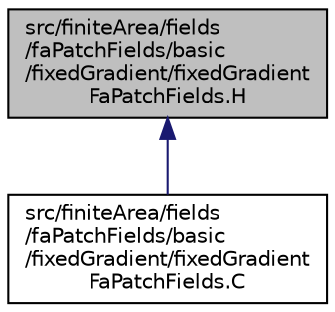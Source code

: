 digraph "src/finiteArea/fields/faPatchFields/basic/fixedGradient/fixedGradientFaPatchFields.H"
{
  bgcolor="transparent";
  edge [fontname="Helvetica",fontsize="10",labelfontname="Helvetica",labelfontsize="10"];
  node [fontname="Helvetica",fontsize="10",shape=record];
  Node1 [label="src/finiteArea/fields\l/faPatchFields/basic\l/fixedGradient/fixedGradient\lFaPatchFields.H",height=0.2,width=0.4,color="black", fillcolor="grey75", style="filled" fontcolor="black"];
  Node1 -> Node2 [dir="back",color="midnightblue",fontsize="10",style="solid",fontname="Helvetica"];
  Node2 [label="src/finiteArea/fields\l/faPatchFields/basic\l/fixedGradient/fixedGradient\lFaPatchFields.C",height=0.2,width=0.4,color="black",URL="$fixedGradientFaPatchFields_8C.html"];
}
